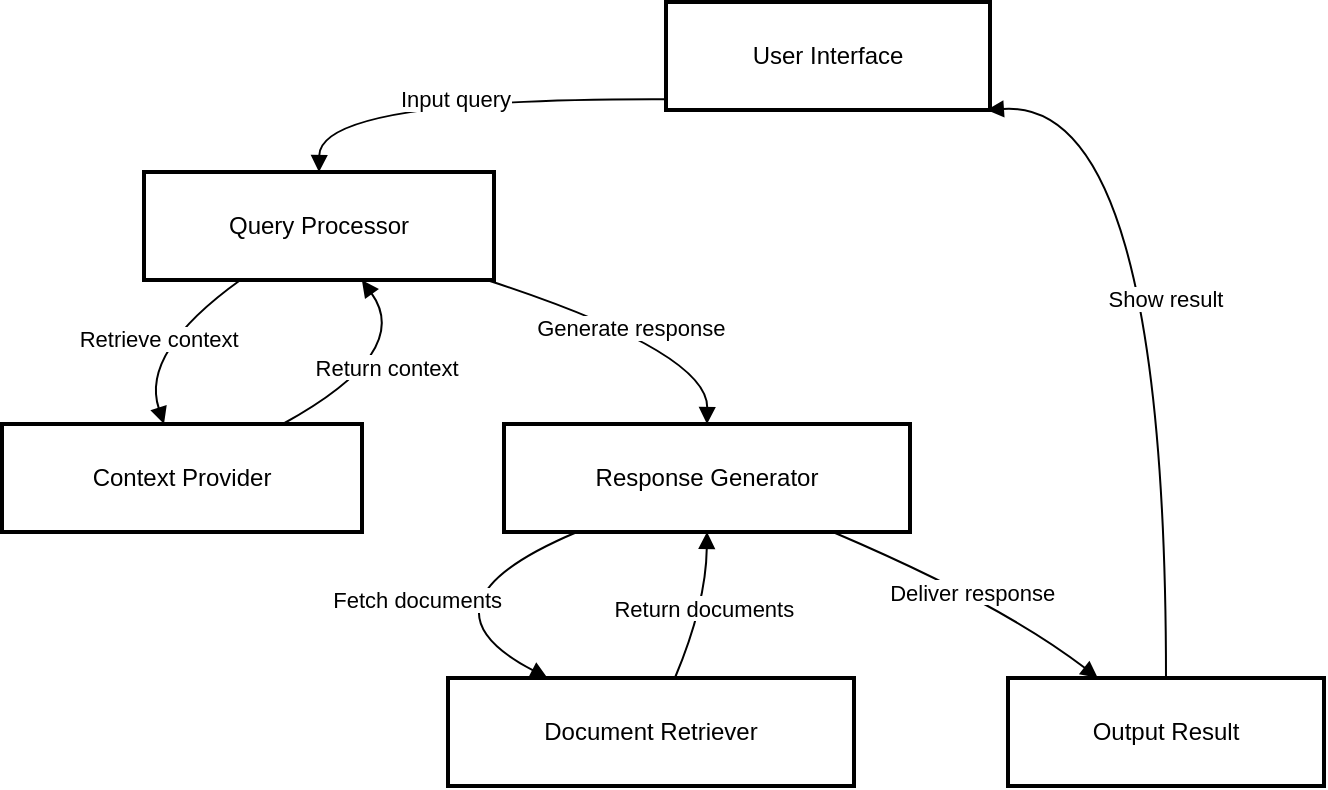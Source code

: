 <mxfile version="28.1.0">
  <diagram id="PCvDaVlzvgcHmpy4BJ9M" name="Page-1">
    <mxGraphModel dx="766" dy="390" grid="1" gridSize="10" guides="1" tooltips="1" connect="1" arrows="1" fold="1" page="1" pageScale="1" pageWidth="827" pageHeight="1169" math="0" shadow="0">
      <root>
        <mxCell id="0" />
        <mxCell id="1" parent="0" />
        <mxCell id="2" value="User Interface" style="whiteSpace=wrap;strokeWidth=2;" parent="1" vertex="1">
          <mxGeometry x="340" y="50" width="162" height="54" as="geometry" />
        </mxCell>
        <mxCell id="3" value="Query Processor" style="whiteSpace=wrap;strokeWidth=2;" parent="1" vertex="1">
          <mxGeometry x="79" y="135" width="175" height="54" as="geometry" />
        </mxCell>
        <mxCell id="4" value="Context Provider" style="whiteSpace=wrap;strokeWidth=2;" parent="1" vertex="1">
          <mxGeometry x="8" y="261" width="180" height="54" as="geometry" />
        </mxCell>
        <mxCell id="5" value="Response Generator" style="whiteSpace=wrap;strokeWidth=2;" parent="1" vertex="1">
          <mxGeometry x="259" y="261" width="203" height="54" as="geometry" />
        </mxCell>
        <mxCell id="6" value="Document Retriever" style="whiteSpace=wrap;strokeWidth=2;" parent="1" vertex="1">
          <mxGeometry x="231" y="388" width="203" height="54" as="geometry" />
        </mxCell>
        <mxCell id="7" value="Output Result" style="whiteSpace=wrap;strokeWidth=2;" parent="1" vertex="1">
          <mxGeometry x="511" y="388" width="158" height="54" as="geometry" />
        </mxCell>
        <mxCell id="8" value="Input query" style="curved=1;startArrow=none;endArrow=block;exitX=0;exitY=0.9;entryX=0.5;entryY=-0.01;" parent="1" source="2" target="3" edge="1">
          <mxGeometry relative="1" as="geometry">
            <Array as="points">
              <mxPoint x="167" y="98" />
            </Array>
          </mxGeometry>
        </mxCell>
        <mxCell id="9" value="Retrieve context" style="curved=1;startArrow=none;endArrow=block;exitX=0.28;exitY=0.99;entryX=0.45;entryY=0;" parent="1" source="3" target="4" edge="1">
          <mxGeometry relative="1" as="geometry">
            <Array as="points">
              <mxPoint x="77" y="225" />
            </Array>
          </mxGeometry>
        </mxCell>
        <mxCell id="10" value="Return context" style="curved=1;startArrow=none;endArrow=block;exitX=0.78;exitY=0;entryX=0.62;entryY=0.99;" parent="1" source="4" target="3" edge="1">
          <mxGeometry relative="1" as="geometry">
            <Array as="points">
              <mxPoint x="214" y="225" />
            </Array>
          </mxGeometry>
        </mxCell>
        <mxCell id="11" value="Generate response" style="curved=1;startArrow=none;endArrow=block;exitX=0.97;exitY=0.99;entryX=0.5;entryY=0;" parent="1" source="3" target="5" edge="1">
          <mxGeometry relative="1" as="geometry">
            <Array as="points">
              <mxPoint x="361" y="225" />
            </Array>
          </mxGeometry>
        </mxCell>
        <mxCell id="12" value="Fetch documents" style="curved=1;startArrow=none;endArrow=block;exitX=0.18;exitY=1;entryX=0.24;entryY=-0.01;" parent="1" source="5" target="6" edge="1">
          <mxGeometry relative="1" as="geometry">
            <Array as="points">
              <mxPoint x="210" y="351" />
            </Array>
          </mxGeometry>
        </mxCell>
        <mxCell id="13" value="Return documents" style="curved=1;startArrow=none;endArrow=block;exitX=0.56;exitY=-0.01;entryX=0.5;entryY=1;" parent="1" source="6" target="5" edge="1">
          <mxGeometry relative="1" as="geometry">
            <Array as="points">
              <mxPoint x="360" y="351" />
            </Array>
          </mxGeometry>
        </mxCell>
        <mxCell id="14" value="Deliver response" style="curved=1;startArrow=none;endArrow=block;exitX=0.81;exitY=1;entryX=0.28;entryY=-0.01;" parent="1" source="5" target="7" edge="1">
          <mxGeometry relative="1" as="geometry">
            <Array as="points">
              <mxPoint x="508" y="351" />
            </Array>
          </mxGeometry>
        </mxCell>
        <mxCell id="15" value="Show result" style="curved=1;startArrow=none;endArrow=block;exitX=0.5;exitY=-0.01;entryX=0.99;entryY=1;" parent="1" source="7" target="2" edge="1">
          <mxGeometry relative="1" as="geometry">
            <Array as="points">
              <mxPoint x="590" y="98" />
            </Array>
          </mxGeometry>
        </mxCell>
      </root>
    </mxGraphModel>
  </diagram>
</mxfile>

